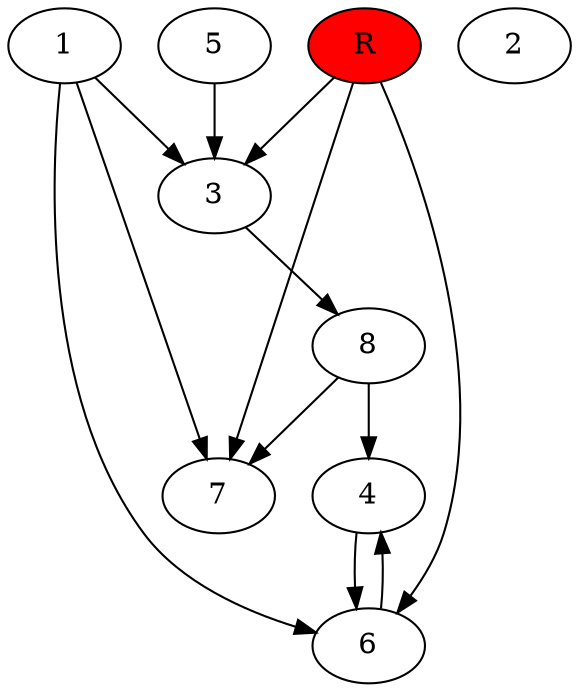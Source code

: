 digraph prb35415 {
	1
	2
	3
	4
	5
	6
	7
	8
	R [fillcolor="#ff0000" style=filled]
	1 -> 3
	1 -> 6
	1 -> 7
	3 -> 8
	4 -> 6
	5 -> 3
	6 -> 4
	8 -> 4
	8 -> 7
	R -> 3
	R -> 6
	R -> 7
}
